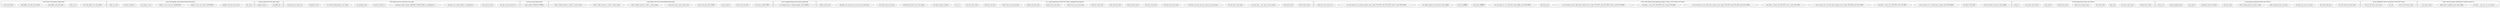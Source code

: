 digraph timer_c{

		subgraph cluster_update_times{
				label="static inline void update_times(void)";
				set_ticks_jiffies_sub_wall_jiffies[label="set_ticks_jiffies_sub_wall_jiffies"];
				ticks_not_0[label="ticks_not_0"];
				wall_jiffies_self_add_ticks[label="wall_jiffies_self_add_ticks"];
				update_wall_time[label="wall_jiffies_self_add_ticks (ticks)"];
				calc_load[label="calc_load (ticks)"];
		}

		subgraph cluster_update_wall_time{
				label="static void update_wall_time(unsigned long ticks)";
				dec_ticks[label="dec_ticks"];
				update_wall_time_one_tick[label="update_wall_time_one_tick ()"];
				xtime_tv_nsec_not_small_1000000000[label="xtime_tv_nsec_not_small_1000000000"];
				xtime_tv_nsec_self_sub_1000000000[label="xtime_tv_nsec_self_sub_1000000000"];
				inc_xtime_tv_sec[label="inc_xtime_tv_sec"];
				second_overflow[label="second_overflow ()"];
				ticks_not_null[label="ticks_not_null"];
		}
		
		subgraph cluster_do_timer{
				label="void do_timer(struct pt_regs *regs)";
				inc_jiffies_64[label="inc_jiffies_64"];
				update_times[label="update_times ()"];
		}

		subgraph cluster_update_process_times{
				label="void update_process_times(int user_tick)";
				set_cpu_smp_processor_id[label="set_cpu_smp_processor_id"];
				user_tick_not_null[label="user_tick_not_null"];
				account_user_time[label="account_user_time(p, jiffies_to_cputime(1));"];
				account_system_time[label="account_system_time(p, HARDIRQ_OFFSET, jiffies_to_cputime(1));"];
				run_local_timers[label="run_local_timers ()"];
				rcu_pending[label="rcu_pending (cpu)"];
				rcu_check_callbacks[label="rcu_check_callbacks(cpu, user_tick);"];
				scheduler_tick[label="scheduler_tick ()"];
				run_posix_cpu_timers[label="run_posix_cpu_timers (p)"];
		}

		subgraph cluster_run_local_timers{
				label="void run_local_timers(void)";
				raise_softirq[label="raise_softirq (TIMER_SOFTIRQ)"];
		}

		subgraph cluster_calc_load{
				label="static inline void calc_load(unsigned long ticks)";
				set_count_LOAD_FREQ[label="set_count_LOAD_FREQ"];
				count_self_sub_ticks[label="count_self_sub_ticks"];
				count_small_0[label="count_small_0"];
				count_self_add_LOAD_FREQ[label="count_self_add_LOAD_FREQ"];
				set_active_tasks_count_active_task[label="set_active_tasks_count_active_task"];
				CALC_LOAD_arvenrun_0_EXP_1_active_tasks[label="CALC_LOAD_arvenrun_0_EXP_1_active_tasks"];
				CALC_LOAD_arvenrun_1_EXP_5_active_tasks[label="CALC_LOAD_arvenrun_1_EXP_5_active_tasks"];
				CALC_LOAD_arvenrun_2_EXP_15_active_tasks[label="CALC_LOAD_arvenrun_2_EXP_15_active_tasks"];
		}

		subgraph cluster_count_active_tasks{
				label="static unsigned long count_active_tasks(void)";
				nr_running_add_nr_uninterruptible_multi_FIXED_1[label="nr_running_add_nr_uninterruptible_multi_FIXED_1"];
		}

		subgraph cluster___mod_timer{
				label="int __mod_timer(struct timer_list *timer, unsigned long expires)";
				check_timer[label="check_timer_timer"];
				lock_timer_lock[label="lock_timer_lock"];
				set_new_base___get_cpu_var_tvec_bases[label="set_new_base___get_cpu_var_tvec_bases"];
				set_old_base_timer_base[label="set_old_base_timer_base"];
				old_base_not_null_and_new_base_not_eq_old_base[label="old_base_not_null_and_new_base_not_eq_old_base"];
				old_base_little_new_base[label="old_base_little_new_base"];
				lock_new_base_lock[label="lock_new_base_lock"];
				lock_old_base_lock[label="lock_old_base_lock"];
				lock_old_base_lock_1[label="lock_old_base_lock"];
				lock_new_base_lock_1[label="lock_new_base_lock"];
				timer_base_not_eq_old_base[label="timer_base_not_eq_old_base"];
				unlock_new_base_lock[label="unlock_new_base_lock"];
				unlock_old_base_lock[label="unlock_old_base_lock"];
				lock_new_base_lock[label="lock_new_base_lock"];
				timer_base_not_eq_old_base_1[label="timer_base_not_eq_old_base"];
				unlock_new_base_lock[label="unlock_new_base_lock"];
				old_base_not_null[label="old_base_not_null"];
				list_del_timer_entry[label="list_del_timer_entry"];
				set_ret_1[label="set_ret_1"];
				set_timer_expires_expires[label="set_timer_expires_expires"];
				internal_add_timer_new_base_timer[label="internal_add_timer_new_base_timer"];
				set_timer_base_new_base[label="set_timer_base_new_base"];
				old_base_not_null_and_new_base_not_eq_old_base_1[label="old_base_not_null_and_new_base_not_eq_old_base"];
				unlock_old_base_lock[label="unlock_old_base_lock"];
				unlock_new_base_lock[label="unlock_new_base_lock"];
				unlock_timer_lock[label="unlock_timer_lock"];
		}

		subgraph cluster_internal_add_timer{
				label="static void internal_add_timer(tvec_base_t *base, struct timer_list *timer)";
				set_idx_expires_sub_base_timer_jiffies[label="set_idx_expires_sub_base_timer_jiffies"];
				idx_little_TVR_SIZE[label="idx_little_TVR_SIZE"];
				set_vec_base_tv1_vec_add_timer_expires_and_TVR_MASK[label="set_vec_base_tv1_vec_add_timer_expires_and_TVR_MASK"];
				idx_little_1_move_left_TVR_BITS_add_TVN_BITS[label="idx_little_1_move_left_TVR_BITS_add_TVN_BITS"];
				set_vec_base_tv2_vec_add_timer_expires_move_right_TVR_BITS_and_TVN_MASK[label="set_vec_base_tv2_vec_add_timer_expires_move_right_TVR_BITS_and_TVN_MASK"];
				idx_little_1_move_left_TVR_BITS_and_2_multi_TVN_BITS[label="idx_little_1_move_left_TVR_BITS_and_2_multi_TVN_BITS"];
				set_vec_base_tv3_vec_add_timer_expires_move_right_TVR_BITS_add_TVN_BITS_and_TVN_MASK[label="set_vec_base_tv3_vec_add_timer_expires_move_right_TVR_BITS_add_TVN_BITS_and_TVN_MASK"];
				idx_little_1_move_left_TVR_BITS_and_3_multi_TVN_BITS[label="idx_little_1_move_left_TVR_BITS_and_3_multi_TVN_BITS"];
				set_vec_base_tv4_vec_add_timer_expires_move_right_TVR_BITS_add_TVN_BITS_multi__and_TVN_MASK[label="set_vec_base_tv4_vec_add_timer_expires_move_right_TVR_BITS_add_TVN_BITS_multi_2_and_TVN_MASK"];
				idx_little_neg[label="idx_little_neg"];
				set_vec_base_tv1_vec_add_base_timer_jiffies_and_TVR_MASK[label="set_vec_base_tv1_vec_add_base_timer_jiffies_and_TVR_MASK"];
				idx_great_0xffffffff[label="idx_great_0xffffffff"];
				set_idx_0xffffffff[label="set_idx_0xffffffff"];
				set_timer_expires_idx_add_base_timer_jiffies[label="set_timer_expires_idx_add_base_timer_jiffies"];
				set_vec_base_tv5_vec_timer_expires_move_right_TVR_BITS_add_TVN_BITS_multi_3_and_TVN_MASK[label="set_vec_base_tv5_vec_timer_expires_move_right_TVR_BITS_add_TVN_BITS_multi_3_and_TVN_MASK"];
				add_tail_timer_entry_vec[label="add_tail_timer_entry_vec"];
		}

		subgraph cluster_del_timer{
				label="int del_timer(struct timer_list *timer)";
				check_timer_timer[label="check_timer_timer"];
				set_base_timer_base[label="set_base_timer_base"];
				base_null[label="base_null"];
				lock_base_lock[label="lock_base_lock"];
				base_not_eq_timer_base[label="base_not_eq_timer_base"];
				unlock_base_lock[label="unlock_base_lock"];
				list_del_timer_entry[label="list_del_timer_entry"];
				smp_wmb[label="smp_wmb ()"];
				set_timer_base_NULL[label="set_timer_base_NULL"];
				unlock_base_lock[label="unlock_base_lock"];
				return_1[label="return_1"];
		}

		subgraph cluster_del_timer_sync{
				label="int del_timer_sync(struct timer_list *timer)";
				check_timer_timer[label="check_timer_timer"];
				ret_self_add_del_timer_timer[label="ret_self_add_del_timer_timer"];
				for_each_onlie_cpu[label="for_each_onlie_cpu"];
				set_base_per_cpu_tvec_base[label="set_base_per_cpu_tvec_base"];
				base_running_timer_eq_timer[label="base_running_timer_eq_timer"];
				base_running_timer_eq_timer_while[label="base_running_timer_eq_timer_while"];
				call_cpu_relax[label="call_cpu_relax"];
				preempt_check_resched[label="preempt_check_resched()"];
				smp_rmb[label="smp_rmb ()"];
				timer_pending_timer[label="timer_pending_timer"];
				return_ret[label="return_ret"];
		}

		subgraph cluster_del_singleshort_timer_sync{
				label="int del_singleshot_timer_sync(struct timer_list *timer)";
				set_ret_del_timer_timer[label="set_ret_del_timer_timer"];
				ret_null[label="ret_null"];
				set_ret_del_timer_sync_timer[label="set_ret_del_timer_sync_timer"];
				return_ret[label="return_ret"];
		}

		subgraph cluster_run_timer_softirq{
				label="static void run_timer_softirq(struct softirq_action *h)";
				set_base___get_cpu_var_tvec_bases[label="set_base___get_cpu_var_tvec_bases"];
				timer_after_eq_jiffies_base_timer_jiffies[label="timer_after_eq_jiffies_base_timer_jiffies"];
				__run_timers_base[label="__run_timers_base"];
		}
}

